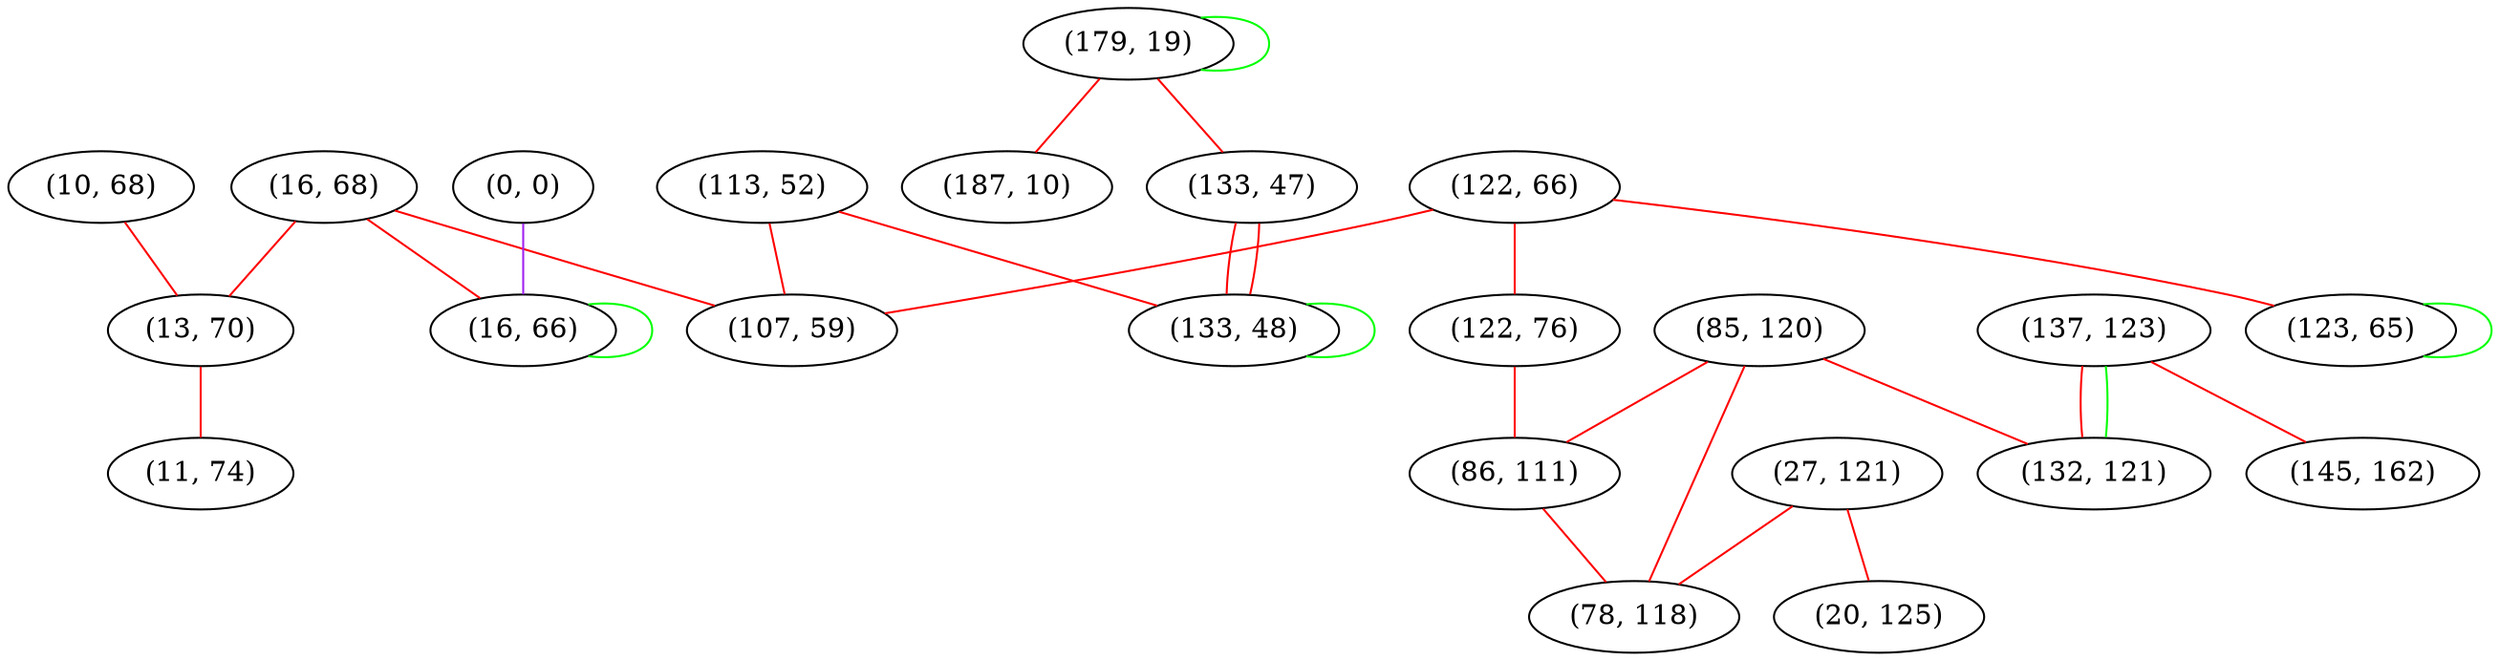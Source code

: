 graph "" {
"(10, 68)";
"(16, 68)";
"(113, 52)";
"(13, 70)";
"(0, 0)";
"(85, 120)";
"(179, 19)";
"(122, 66)";
"(133, 47)";
"(137, 123)";
"(133, 48)";
"(27, 121)";
"(16, 66)";
"(187, 10)";
"(122, 76)";
"(145, 162)";
"(11, 74)";
"(123, 65)";
"(86, 111)";
"(20, 125)";
"(132, 121)";
"(107, 59)";
"(78, 118)";
"(10, 68)" -- "(13, 70)"  [color=red, key=0, weight=1];
"(16, 68)" -- "(13, 70)"  [color=red, key=0, weight=1];
"(16, 68)" -- "(107, 59)"  [color=red, key=0, weight=1];
"(16, 68)" -- "(16, 66)"  [color=red, key=0, weight=1];
"(113, 52)" -- "(107, 59)"  [color=red, key=0, weight=1];
"(113, 52)" -- "(133, 48)"  [color=red, key=0, weight=1];
"(13, 70)" -- "(11, 74)"  [color=red, key=0, weight=1];
"(0, 0)" -- "(16, 66)"  [color=purple, key=0, weight=4];
"(85, 120)" -- "(132, 121)"  [color=red, key=0, weight=1];
"(85, 120)" -- "(86, 111)"  [color=red, key=0, weight=1];
"(85, 120)" -- "(78, 118)"  [color=red, key=0, weight=1];
"(179, 19)" -- "(187, 10)"  [color=red, key=0, weight=1];
"(179, 19)" -- "(133, 47)"  [color=red, key=0, weight=1];
"(179, 19)" -- "(179, 19)"  [color=green, key=0, weight=2];
"(122, 66)" -- "(123, 65)"  [color=red, key=0, weight=1];
"(122, 66)" -- "(107, 59)"  [color=red, key=0, weight=1];
"(122, 66)" -- "(122, 76)"  [color=red, key=0, weight=1];
"(133, 47)" -- "(133, 48)"  [color=red, key=0, weight=1];
"(133, 47)" -- "(133, 48)"  [color=red, key=1, weight=1];
"(137, 123)" -- "(145, 162)"  [color=red, key=0, weight=1];
"(137, 123)" -- "(132, 121)"  [color=red, key=0, weight=1];
"(137, 123)" -- "(132, 121)"  [color=green, key=1, weight=2];
"(133, 48)" -- "(133, 48)"  [color=green, key=0, weight=2];
"(27, 121)" -- "(20, 125)"  [color=red, key=0, weight=1];
"(27, 121)" -- "(78, 118)"  [color=red, key=0, weight=1];
"(16, 66)" -- "(16, 66)"  [color=green, key=0, weight=2];
"(122, 76)" -- "(86, 111)"  [color=red, key=0, weight=1];
"(123, 65)" -- "(123, 65)"  [color=green, key=0, weight=2];
"(86, 111)" -- "(78, 118)"  [color=red, key=0, weight=1];
}
